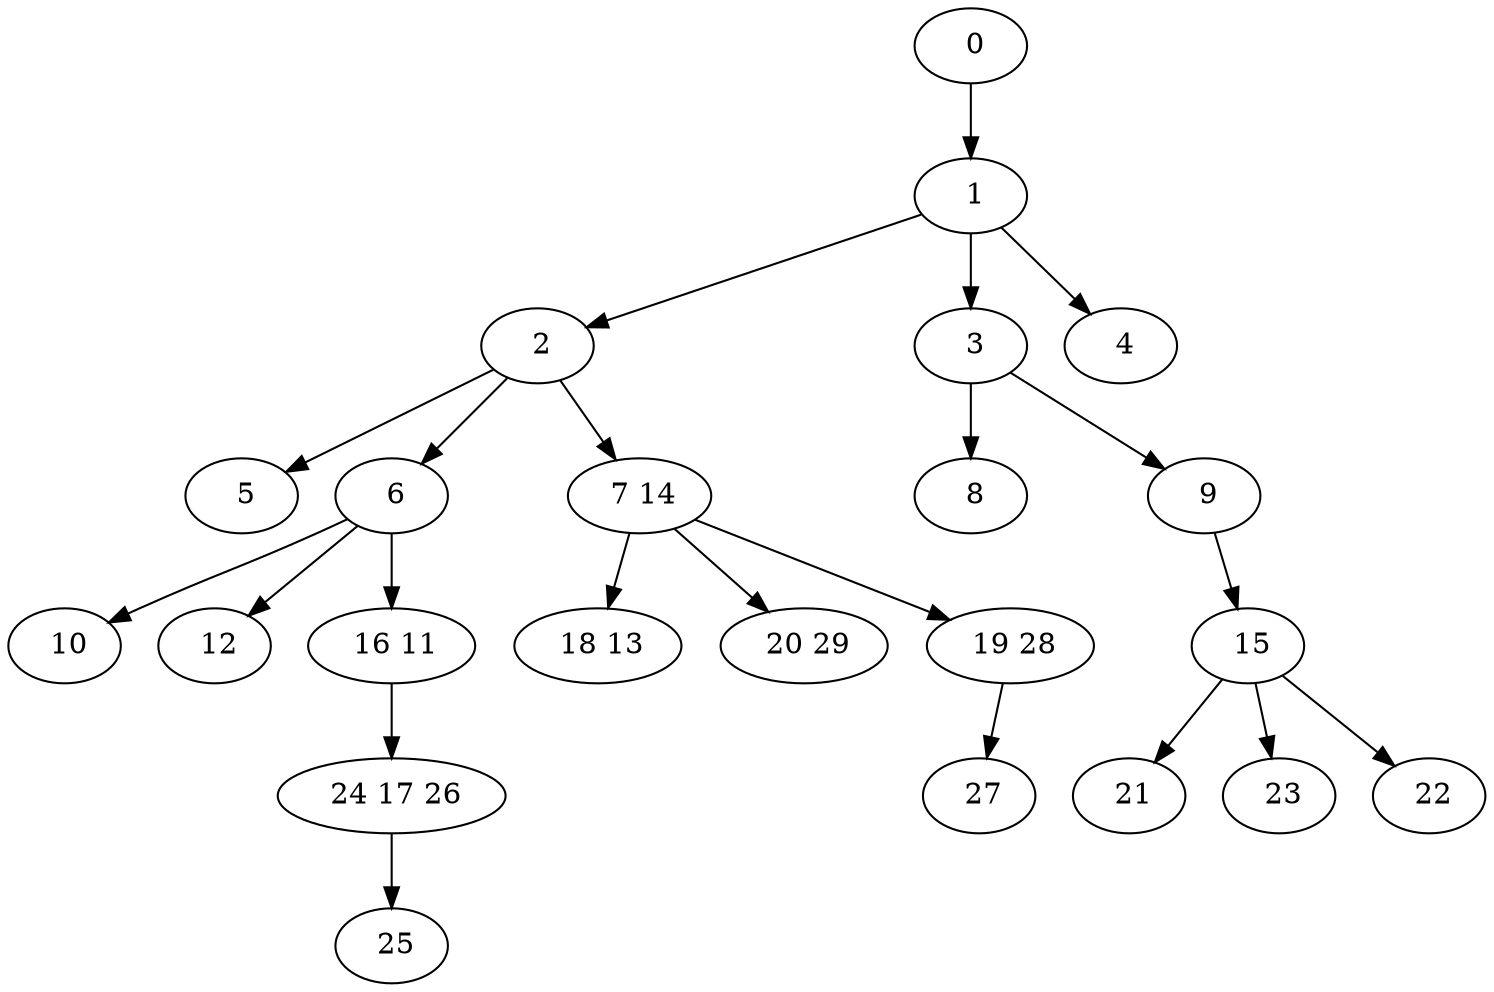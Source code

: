digraph mytree {
" 0" -> " 1";
" 1" -> " 2";
" 1" -> " 3";
" 1" -> " 4";
" 2" -> " 5";
" 2" -> " 6";
" 2" -> " 7 14";
" 3" -> " 8";
" 3" -> " 9";
" 4";
" 5";
" 6" -> " 10";
" 6" -> " 12";
" 6" -> " 16 11";
" 7 14" -> " 18 13";
" 7 14" -> " 20 29";
" 7 14" -> " 19 28";
" 8";
" 9" -> " 15";
" 10";
" 12";
" 16 11" -> " 24 17 26";
" 18 13";
" 15" -> " 21";
" 15" -> " 23";
" 15" -> " 22";
" 20 29";
" 19 28" -> " 27";
" 21";
" 23";
" 22";
" 27";
" 24 17 26" -> " 25";
" 25";
}
